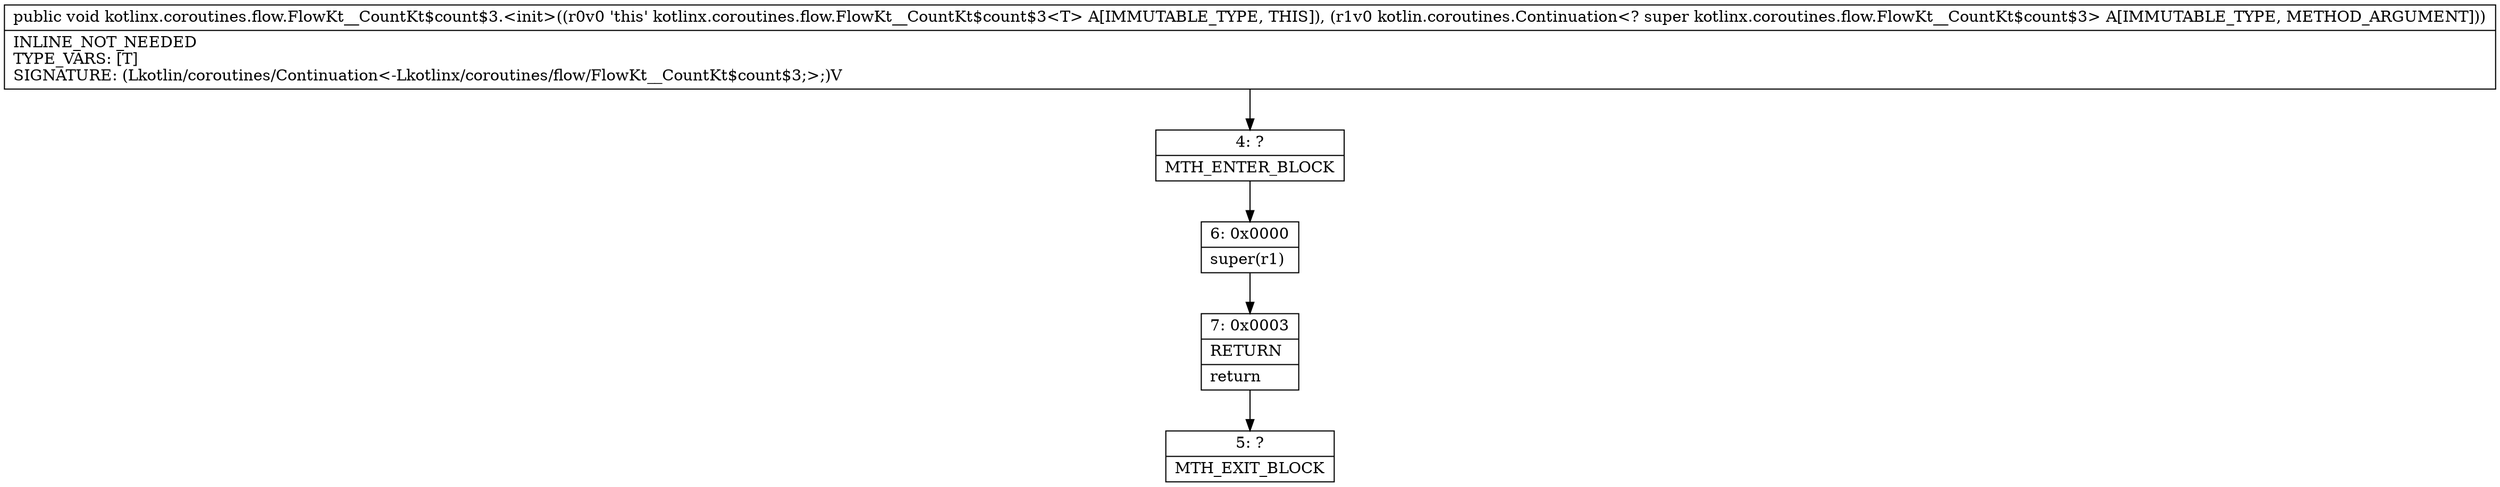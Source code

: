 digraph "CFG forkotlinx.coroutines.flow.FlowKt__CountKt$count$3.\<init\>(Lkotlin\/coroutines\/Continuation;)V" {
Node_4 [shape=record,label="{4\:\ ?|MTH_ENTER_BLOCK\l}"];
Node_6 [shape=record,label="{6\:\ 0x0000|super(r1)\l}"];
Node_7 [shape=record,label="{7\:\ 0x0003|RETURN\l|return\l}"];
Node_5 [shape=record,label="{5\:\ ?|MTH_EXIT_BLOCK\l}"];
MethodNode[shape=record,label="{public void kotlinx.coroutines.flow.FlowKt__CountKt$count$3.\<init\>((r0v0 'this' kotlinx.coroutines.flow.FlowKt__CountKt$count$3\<T\> A[IMMUTABLE_TYPE, THIS]), (r1v0 kotlin.coroutines.Continuation\<? super kotlinx.coroutines.flow.FlowKt__CountKt$count$3\> A[IMMUTABLE_TYPE, METHOD_ARGUMENT]))  | INLINE_NOT_NEEDED\lTYPE_VARS: [T]\lSIGNATURE: (Lkotlin\/coroutines\/Continuation\<\-Lkotlinx\/coroutines\/flow\/FlowKt__CountKt$count$3;\>;)V\l}"];
MethodNode -> Node_4;Node_4 -> Node_6;
Node_6 -> Node_7;
Node_7 -> Node_5;
}

